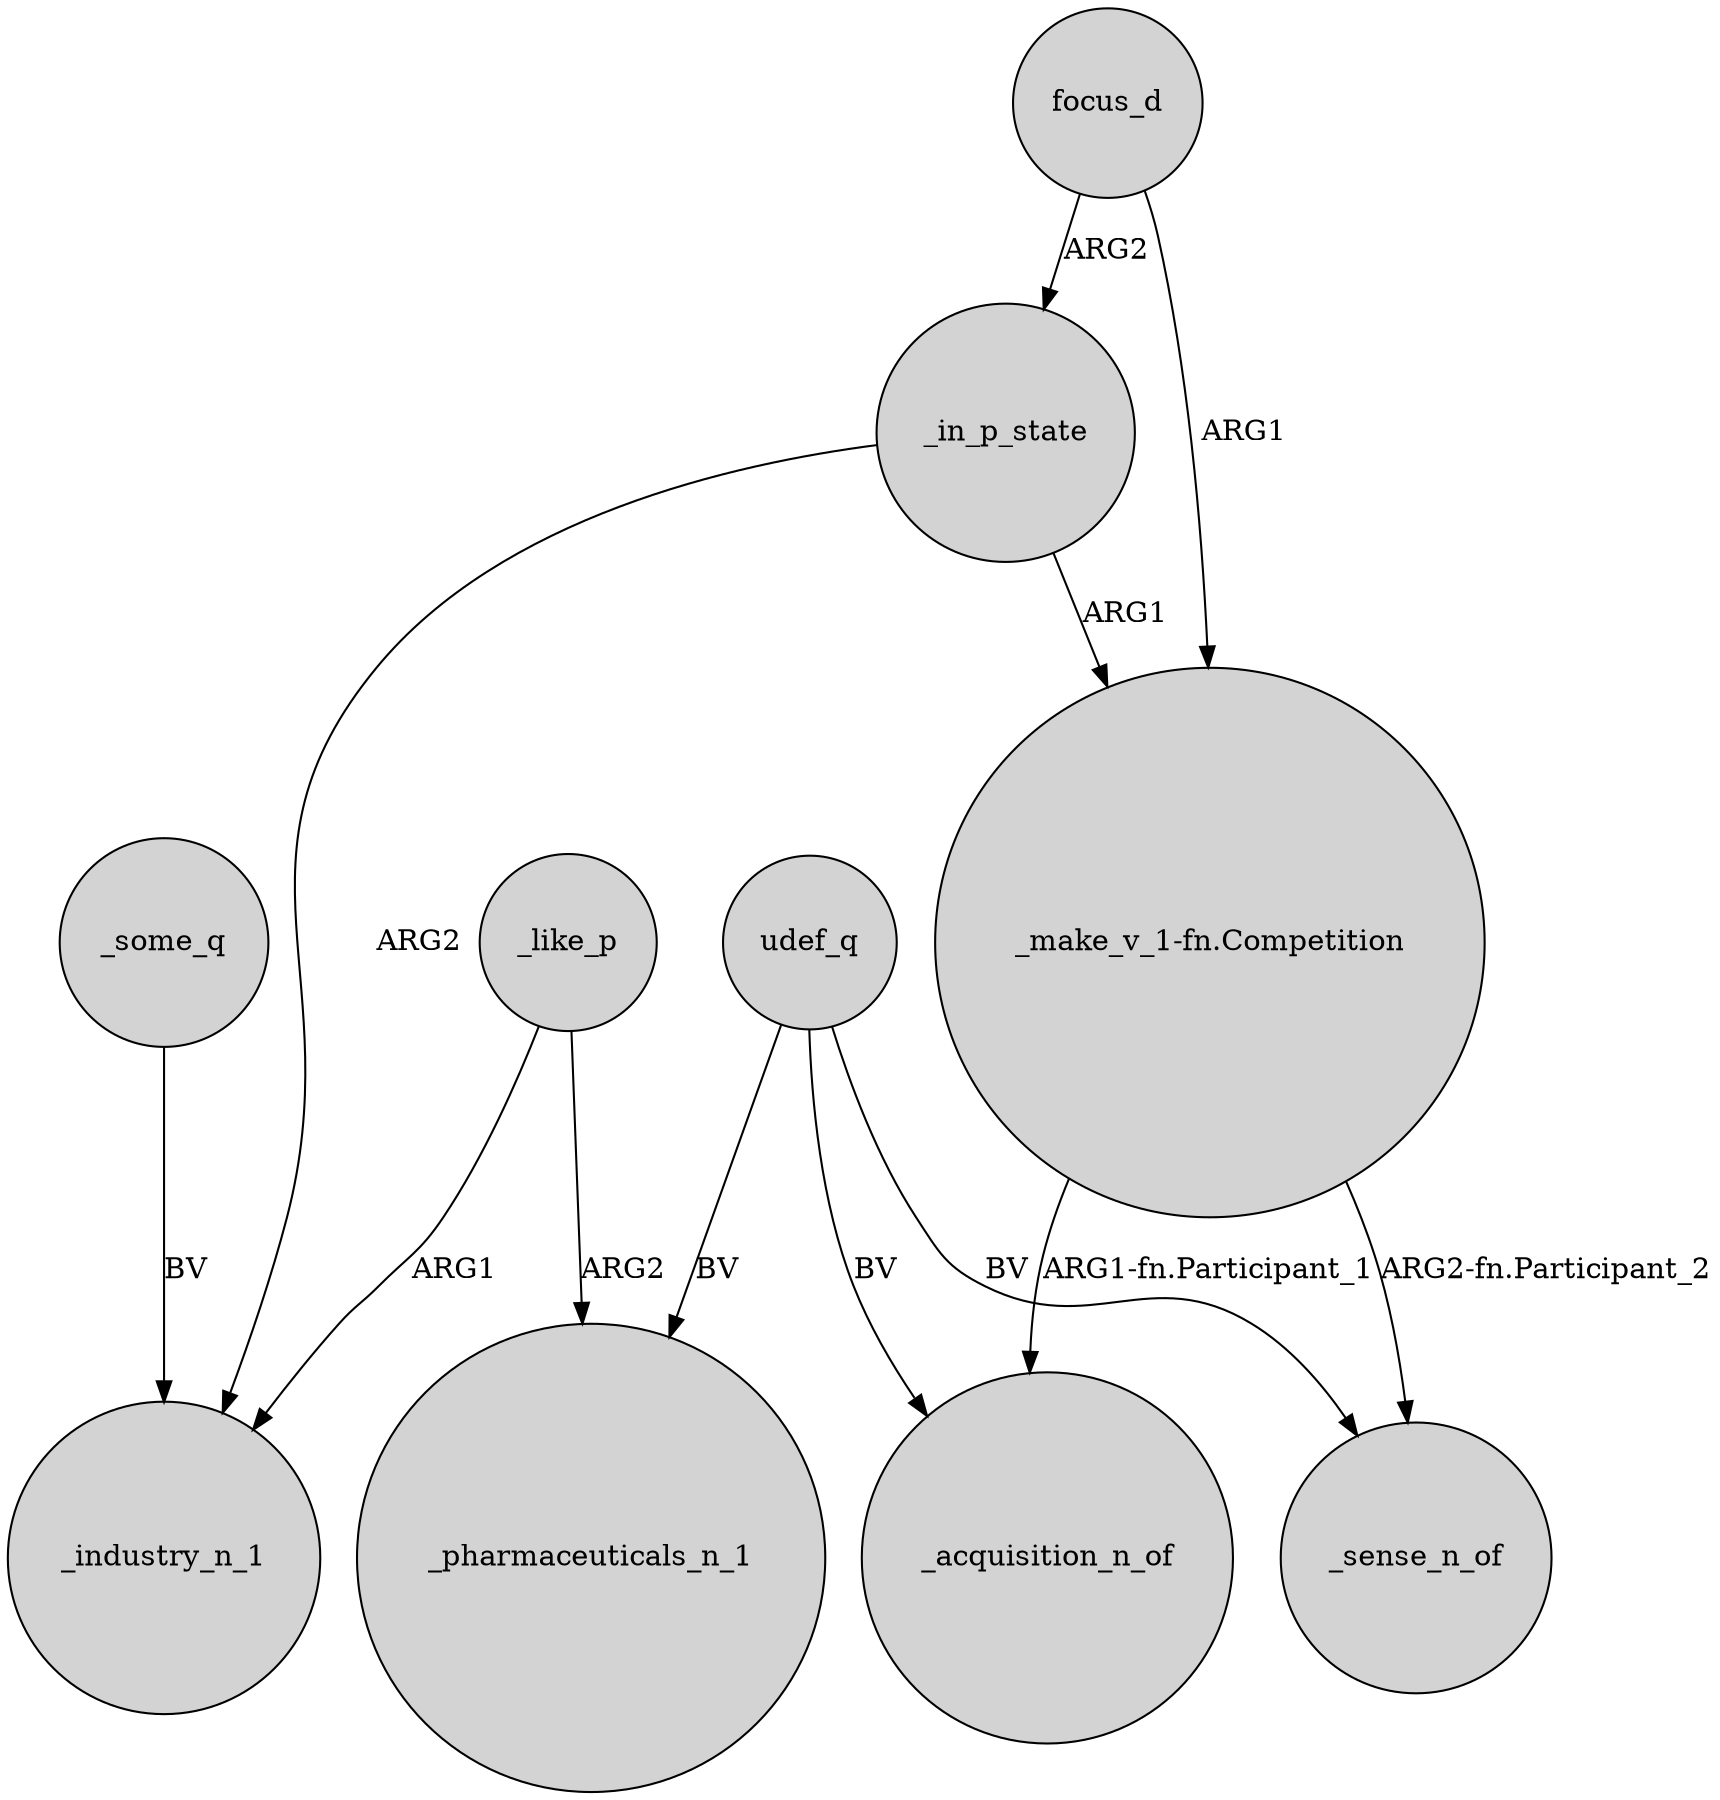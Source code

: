 digraph {
	node [shape=circle style=filled]
	"_make_v_1-fn.Competition" -> _sense_n_of [label="ARG2-fn.Participant_2"]
	focus_d -> "_make_v_1-fn.Competition" [label=ARG1]
	_some_q -> _industry_n_1 [label=BV]
	focus_d -> _in_p_state [label=ARG2]
	_like_p -> _pharmaceuticals_n_1 [label=ARG2]
	_in_p_state -> _industry_n_1 [label=ARG2]
	_in_p_state -> "_make_v_1-fn.Competition" [label=ARG1]
	udef_q -> _pharmaceuticals_n_1 [label=BV]
	udef_q -> _sense_n_of [label=BV]
	"_make_v_1-fn.Competition" -> _acquisition_n_of [label="ARG1-fn.Participant_1"]
	_like_p -> _industry_n_1 [label=ARG1]
	udef_q -> _acquisition_n_of [label=BV]
}
